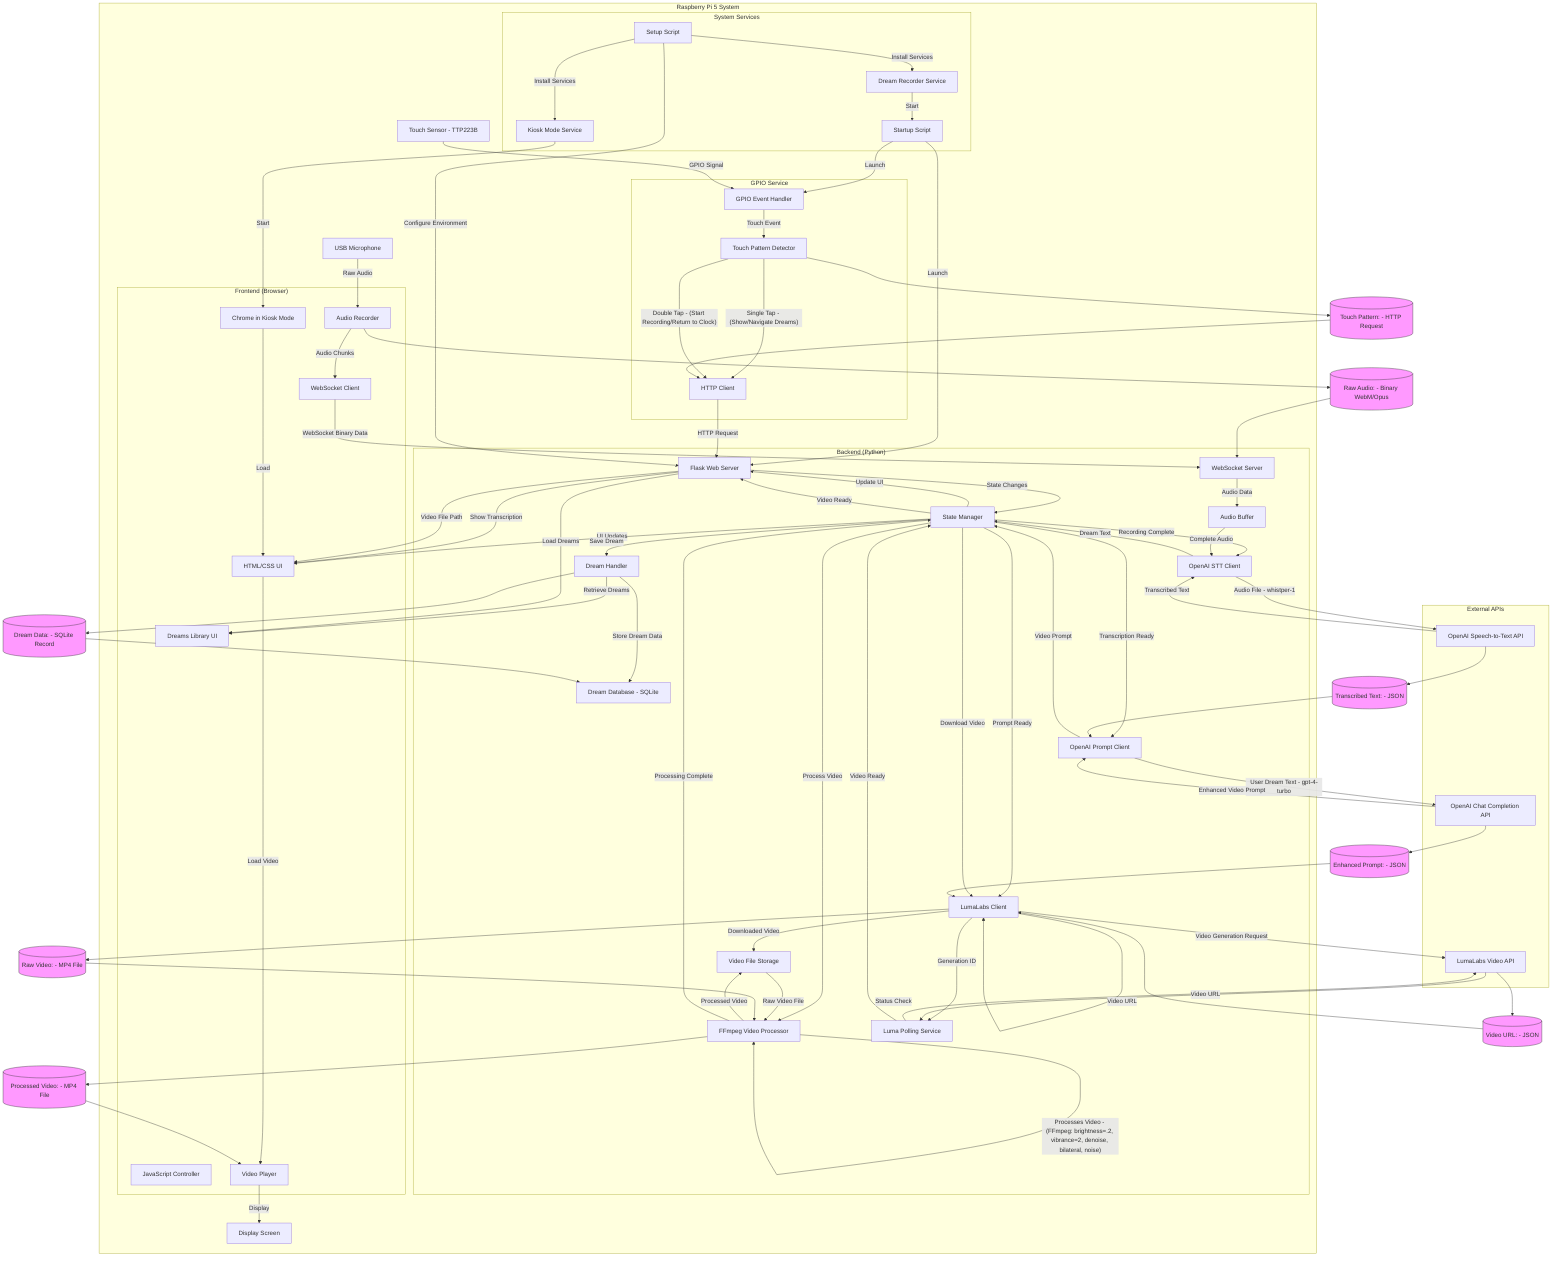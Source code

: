 flowchart TD
    %% Main System Components
    subgraph RaspberryPi["Raspberry Pi 5 System"]
        %% Hardware Input/Output
        TS[Touch Sensor - TTP223B]
        MIC[USB Microphone]
        SCRN[Display Screen]
        
        %% System Services
        subgraph SystemServices["System Services"]
            SYSTEMD_SVC[Dream Recorder Service]
            KIOSK_SVC[Kiosk Mode Service]
            STARTUP_SCRIPT[Startup Script]
            SETUP_SCRIPT[Setup Script]
        end
        
        %% GPIO Service
        subgraph GPIOService["GPIO Service"]
            GPIO_HANDLER[GPIO Event Handler]
            TOUCH_DETECTOR[Touch Pattern Detector]
            HTTP_CLIENT[HTTP Client]
        end
        
        %% Backend Components
        subgraph Backend["Backend (Python)"]
            FLASK[Flask Web Server]
            WS_SERVER[WebSocket Server]
            AUDIO_BUFFER[Audio Buffer]
            STT_CLIENT[OpenAI STT Client]
            PROMPT_CLIENT[OpenAI Prompt Client]
            LUMA_CLIENT[LumaLabs Client]
            VIDEO_PROCESSOR[FFmpeg Video Processor]
            VIDEO_STORAGE[Video File Storage]
            STATE_MANAGER[State Manager]
            POLLING_SERVICE[Luma Polling Service]
            DREAM_DB[Dream Database - SQLite]
            DREAM_HANDLER[Dream Handler]
        end
        
        %% Frontend Components
        subgraph Frontend["Frontend (Browser)"]
            CHROME_KIOSK[Chrome in Kiosk Mode]
            HTML_UI[HTML/CSS UI]
            JS_CONTROLLER[JavaScript Controller]
            AUDIO_RECORDER[Audio Recorder]
            WS_CLIENT[WebSocket Client]
            VIDEO_PLAYER[Video Player]
            DREAMS_UI[Dreams Library UI]
        end
    end
    
    %% External APIs
    subgraph ExternalAPIs["External APIs"]
        OPENAI_STT_API[OpenAI Speech-to-Text API]
        OPENAI_CHAT_API[OpenAI Chat Completion API]
        LUMALABS_API[LumaLabs Video API]
    end
    
    %% System Initialization
    SYSTEMD_SVC -- "Start" --> STARTUP_SCRIPT
    STARTUP_SCRIPT -- "Launch" --> FLASK
    STARTUP_SCRIPT -- "Launch" --> GPIO_HANDLER
    KIOSK_SVC -- "Start" --> CHROME_KIOSK
    CHROME_KIOSK -- "Load" --> HTML_UI
    
    %% GPIO & Touch Handling
    TS -- "GPIO Signal" --> GPIO_HANDLER
    GPIO_HANDLER -- "Touch Event" --> TOUCH_DETECTOR
    TOUCH_DETECTOR -- "Single Tap - (Show/Navigate Dreams)" --> HTTP_CLIENT
    TOUCH_DETECTOR -- "Double Tap - (Start Recording/Return to Clock)" --> HTTP_CLIENT
    HTTP_CLIENT -- "HTTP Request" --> FLASK
    
    %% State Management
    FLASK -- "State Changes" --> STATE_MANAGER
    STATE_MANAGER -- "UI Updates" --> HTML_UI
    
    %% Audio Recording Flow
    MIC -- "Raw Audio" --> AUDIO_RECORDER
    AUDIO_RECORDER -- "Audio Chunks" --> WS_CLIENT
    WS_CLIENT -- "WebSocket Binary Data" --> WS_SERVER
    WS_SERVER -- "Audio Data" --> AUDIO_BUFFER
    
    %% Processing Flow
    STATE_MANAGER -- "Recording Complete" --> STT_CLIENT
    AUDIO_BUFFER -- "Complete Audio" --> STT_CLIENT
    STT_CLIENT -- "Audio File - whistper-1" --> OPENAI_STT_API
    OPENAI_STT_API -- "Transcribed Text" --> STT_CLIENT
    STT_CLIENT -- "Dream Text" --> STATE_MANAGER
    STATE_MANAGER -- "Update UI" --> FLASK
    FLASK -- "Show Transcription" --> HTML_UI
    
    %% Prompt Enhancement
    STATE_MANAGER -- "Transcription Ready" --> PROMPT_CLIENT
    PROMPT_CLIENT -- "User Dream Text - gpt-4-turbo" --> OPENAI_CHAT_API
    OPENAI_CHAT_API -- "Enhanced Video Prompt" --> PROMPT_CLIENT
    PROMPT_CLIENT -- "Video Prompt" --> STATE_MANAGER
    
    %% Video Generation
    STATE_MANAGER -- "Prompt Ready" --> LUMA_CLIENT
    LUMA_CLIENT -- "Video Generation Request" --> LUMALABS_API
    LUMA_CLIENT -- "Generation ID" --> POLLING_SERVICE
    POLLING_SERVICE -- "Status Check" --> LUMALABS_API
    LUMALABS_API -- "Video URL" --> POLLING_SERVICE
    POLLING_SERVICE -- "Video Ready" --> STATE_MANAGER
    
    %% Video Post-Processing
    STATE_MANAGER -- "Download Video" --> LUMA_CLIENT
    LUMA_CLIENT -- "Video URL" --> LUMA_CLIENT
    LUMA_CLIENT -- "Downloaded Video" --> VIDEO_STORAGE
    STATE_MANAGER -- "Process Video" --> VIDEO_PROCESSOR
    VIDEO_STORAGE -- "Raw Video File" --> VIDEO_PROCESSOR
    VIDEO_PROCESSOR -- "Processes Video - (FFmpeg: brightness=.2, vibrance=2, denoise, bilateral, noise)" --> VIDEO_PROCESSOR
    VIDEO_PROCESSOR -- "Processed Video" --> VIDEO_STORAGE
    VIDEO_PROCESSOR -- "Processing Complete" --> STATE_MANAGER
    
    %% Dream Storage
    STATE_MANAGER -- "Save Dream" --> DREAM_HANDLER
    DREAM_HANDLER -- "Store Dream Data" --> DREAM_DB
    DREAM_HANDLER -- "Retrieve Dreams" --> DREAMS_UI
    FLASK -- "Load Dreams" --> DREAMS_UI
    
    %% Video Playback
    STATE_MANAGER -- "Video Ready" --> FLASK
    FLASK -- "Video File Path" --> HTML_UI
    HTML_UI -- "Load Video" --> VIDEO_PLAYER
    VIDEO_PLAYER -- "Display" --> SCRN
    
    %% Setup & Configuration
    SETUP_SCRIPT -- "Install Services" --> SYSTEMD_SVC
    SETUP_SCRIPT -- "Install Services" --> KIOSK_SVC
    SETUP_SCRIPT -- "Configure Environment" --> FLASK
    
    %% Data Specifications
    classDef dataSpec fill:#f9f,stroke:#333,stroke-width:1px
    
    %% Define Key Data Transformations
    RAW_AUDIO[("Raw Audio: - Binary WebM/Opus")]:::dataSpec
    TRANSCRIBED_TEXT[("Transcribed Text: - JSON")]:::dataSpec
    ENHANCED_PROMPT[("Enhanced Prompt: - JSON")]:::dataSpec
    VIDEO_URL_DATA[("Video URL: - JSON")]:::dataSpec
    RAW_VIDEO_DATA[("Raw Video: - MP4 File")]:::dataSpec
    PROCESSED_VIDEO_DATA[("Processed Video: - MP4 File")]:::dataSpec
    TOUCH_PATTERN[("Touch Pattern: - HTTP Request")]:::dataSpec
    DREAM_DATA[("Dream Data: - SQLite Record")]:::dataSpec
    
    AUDIO_RECORDER --> RAW_AUDIO
    RAW_AUDIO --> WS_SERVER
    OPENAI_STT_API --> TRANSCRIBED_TEXT
    TRANSCRIBED_TEXT --> PROMPT_CLIENT
    OPENAI_CHAT_API --> ENHANCED_PROMPT
    ENHANCED_PROMPT --> LUMA_CLIENT
    LUMALABS_API --> VIDEO_URL_DATA
    VIDEO_URL_DATA --> LUMA_CLIENT
    LUMA_CLIENT --> RAW_VIDEO_DATA
    RAW_VIDEO_DATA --> VIDEO_PROCESSOR
    VIDEO_PROCESSOR --> PROCESSED_VIDEO_DATA
    PROCESSED_VIDEO_DATA --> VIDEO_PLAYER
    TOUCH_DETECTOR --> TOUCH_PATTERN
    TOUCH_PATTERN --> HTTP_CLIENT
    DREAM_HANDLER --> DREAM_DATA
    DREAM_DATA --> DREAM_DB